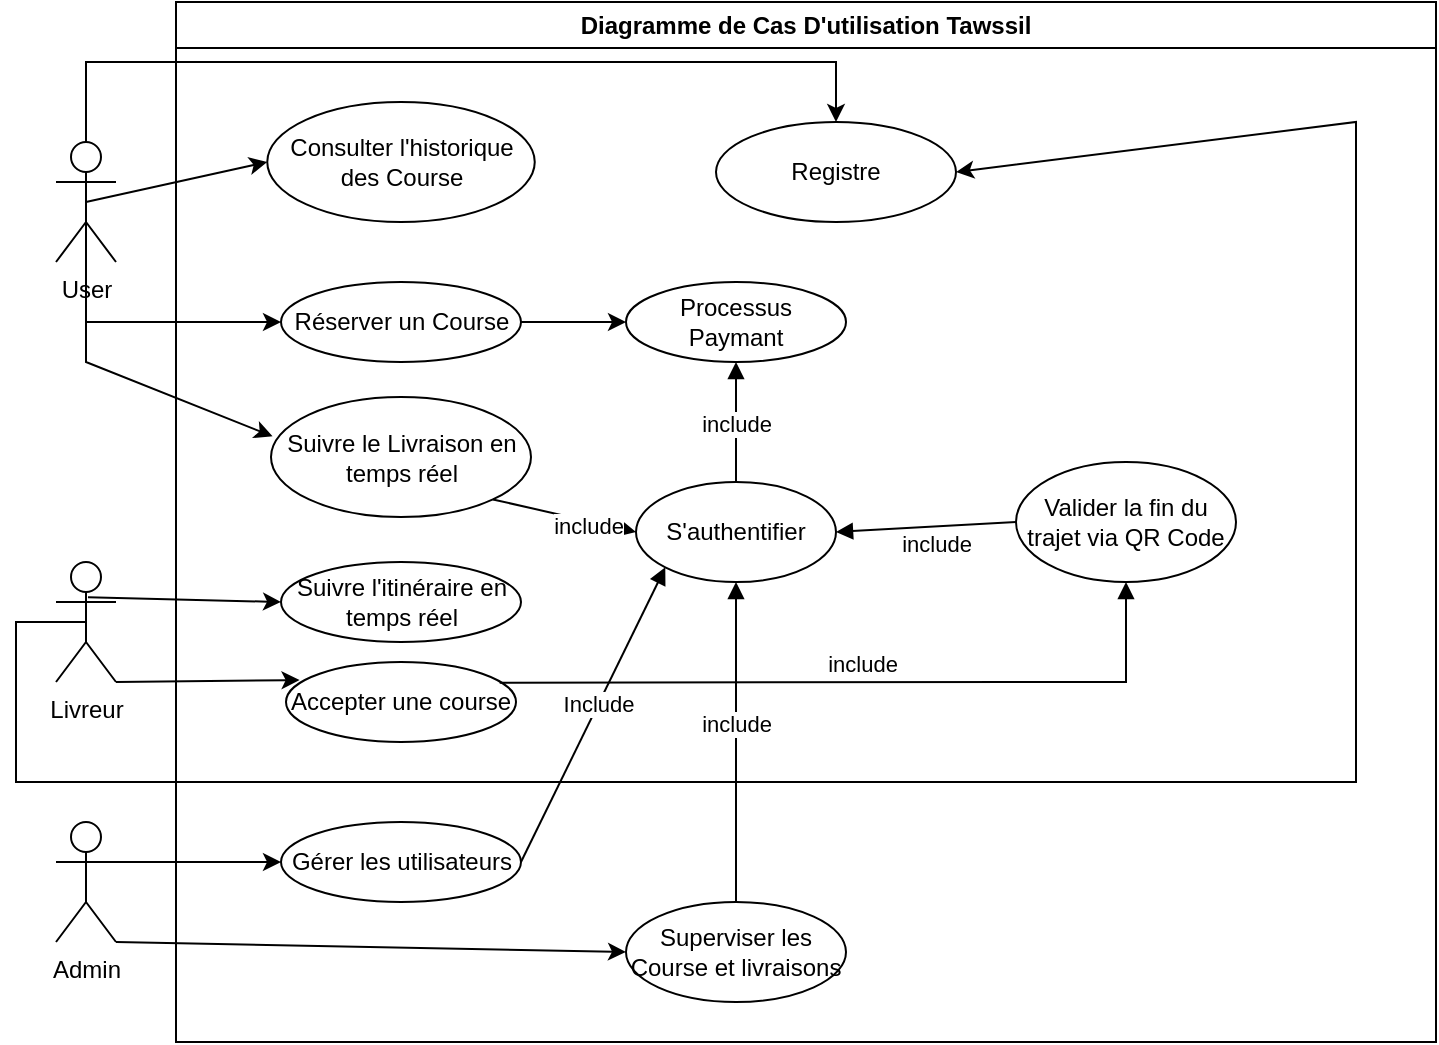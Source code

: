 <mxfile version="26.0.16">
  <diagram name="Page-1" id="sSQU26P-Heey7KVVtZPq">
    <mxGraphModel dx="794" dy="511" grid="1" gridSize="10" guides="1" tooltips="1" connect="1" arrows="1" fold="1" page="1" pageScale="1" pageWidth="827" pageHeight="1169" math="0" shadow="0">
      <root>
        <mxCell id="0" />
        <mxCell id="1" parent="0" />
        <mxCell id="th7IaA2jTdw9Y4NXe-Cr-1" value="Diagramme de Cas D&#39;utilisation&amp;nbsp;Tawssil " style="swimlane;whiteSpace=wrap;html=1;" parent="1" vertex="1">
          <mxGeometry x="90" y="20" width="630" height="520" as="geometry" />
        </mxCell>
        <mxCell id="th7IaA2jTdw9Y4NXe-Cr-8" value="&lt;div&gt;&lt;p data-pm-slice=&quot;1 1 [&amp;quot;ordered_list&amp;quot;,{&amp;quot;spread&amp;quot;:true,&amp;quot;startingNumber&amp;quot;:1,&amp;quot;start&amp;quot;:73,&amp;quot;end&amp;quot;:869},&amp;quot;regular_list_item&amp;quot;,{&amp;quot;start&amp;quot;:294,&amp;quot;end&amp;quot;:514},&amp;quot;list&amp;quot;,{&amp;quot;spread&amp;quot;:false,&amp;quot;start&amp;quot;:324,&amp;quot;end&amp;quot;:514},&amp;quot;regular_list_item&amp;quot;,{&amp;quot;start&amp;quot;:397,&amp;quot;end&amp;quot;:432}]&quot;&gt;Suivre l&#39;itinéraire en temps réel&lt;/p&gt;&lt;/div&gt;" style="ellipse;whiteSpace=wrap;html=1;" parent="th7IaA2jTdw9Y4NXe-Cr-1" vertex="1">
          <mxGeometry x="52.5" y="280" width="120" height="40" as="geometry" />
        </mxCell>
        <mxCell id="th7IaA2jTdw9Y4NXe-Cr-10" value="Registre" style="ellipse;whiteSpace=wrap;html=1;" parent="th7IaA2jTdw9Y4NXe-Cr-1" vertex="1">
          <mxGeometry x="270" y="60" width="120" height="50" as="geometry" />
        </mxCell>
        <mxCell id="th7IaA2jTdw9Y4NXe-Cr-12" value="Processus&lt;div&gt;Paymant&lt;/div&gt;" style="ellipse;whiteSpace=wrap;html=1;" parent="th7IaA2jTdw9Y4NXe-Cr-1" vertex="1">
          <mxGeometry x="225" y="140" width="110" height="40" as="geometry" />
        </mxCell>
        <mxCell id="th7IaA2jTdw9Y4NXe-Cr-14" value="&lt;p data-pm-slice=&quot;1 1 [&amp;quot;ordered_list&amp;quot;,{&amp;quot;spread&amp;quot;:true,&amp;quot;startingNumber&amp;quot;:1,&amp;quot;start&amp;quot;:73,&amp;quot;end&amp;quot;:869},&amp;quot;regular_list_item&amp;quot;,{&amp;quot;start&amp;quot;:664,&amp;quot;end&amp;quot;:869},&amp;quot;list&amp;quot;,{&amp;quot;spread&amp;quot;:false,&amp;quot;start&amp;quot;:691,&amp;quot;end&amp;quot;:869},&amp;quot;regular_list_item&amp;quot;,{&amp;quot;start&amp;quot;:691,&amp;quot;end&amp;quot;:739}]&quot;&gt;Gérer les utilisateurs&lt;/p&gt;" style="ellipse;whiteSpace=wrap;html=1;" parent="th7IaA2jTdw9Y4NXe-Cr-1" vertex="1">
          <mxGeometry x="52.5" y="410" width="120" height="40" as="geometry" />
        </mxCell>
        <mxCell id="th7IaA2jTdw9Y4NXe-Cr-17" value="&lt;p data-pm-slice=&quot;1 1 [&amp;quot;ordered_list&amp;quot;,{&amp;quot;spread&amp;quot;:true,&amp;quot;startingNumber&amp;quot;:1,&amp;quot;start&amp;quot;:73,&amp;quot;end&amp;quot;:869},&amp;quot;regular_list_item&amp;quot;,{&amp;quot;start&amp;quot;:73,&amp;quot;end&amp;quot;:292},&amp;quot;list&amp;quot;,{&amp;quot;spread&amp;quot;:false,&amp;quot;start&amp;quot;:92,&amp;quot;end&amp;quot;:292},&amp;quot;regular_list_item&amp;quot;,{&amp;quot;start&amp;quot;:92,&amp;quot;end&amp;quot;:112}]&quot;&gt;Réserver un Course&lt;/p&gt;" style="ellipse;whiteSpace=wrap;html=1;" parent="th7IaA2jTdw9Y4NXe-Cr-1" vertex="1">
          <mxGeometry x="52.5" y="140" width="120" height="40" as="geometry" />
        </mxCell>
        <mxCell id="th7IaA2jTdw9Y4NXe-Cr-28" value="S&#39;authentifier" style="ellipse;whiteSpace=wrap;html=1;" parent="th7IaA2jTdw9Y4NXe-Cr-1" vertex="1">
          <mxGeometry x="230" y="240" width="100" height="50" as="geometry" />
        </mxCell>
        <mxCell id="qY37AVXfgucppgOuBqr6-1" value="&lt;p data-pm-slice=&quot;1 1 [&amp;quot;ordered_list&amp;quot;,{&amp;quot;spread&amp;quot;:true,&amp;quot;startingNumber&amp;quot;:1,&amp;quot;start&amp;quot;:73,&amp;quot;end&amp;quot;:869},&amp;quot;regular_list_item&amp;quot;,{&amp;quot;start&amp;quot;:73,&amp;quot;end&amp;quot;:292},&amp;quot;list&amp;quot;,{&amp;quot;spread&amp;quot;:false,&amp;quot;start&amp;quot;:92,&amp;quot;end&amp;quot;:292},&amp;quot;regular_list_item&amp;quot;,{&amp;quot;start&amp;quot;:116,&amp;quot;end&amp;quot;:148}]&quot;&gt;Suivre le Livraison en temps réel&lt;/p&gt;" style="ellipse;whiteSpace=wrap;html=1;" parent="th7IaA2jTdw9Y4NXe-Cr-1" vertex="1">
          <mxGeometry x="47.5" y="197.5" width="130" height="60" as="geometry" />
        </mxCell>
        <mxCell id="qY37AVXfgucppgOuBqr6-3" value="" style="endArrow=classic;html=1;rounded=0;exitX=1;exitY=0.5;exitDx=0;exitDy=0;" parent="th7IaA2jTdw9Y4NXe-Cr-1" source="th7IaA2jTdw9Y4NXe-Cr-17" target="th7IaA2jTdw9Y4NXe-Cr-12" edge="1">
          <mxGeometry width="50" height="50" relative="1" as="geometry">
            <mxPoint x="300" y="230" as="sourcePoint" />
            <mxPoint x="350" y="180" as="targetPoint" />
          </mxGeometry>
        </mxCell>
        <mxCell id="qY37AVXfgucppgOuBqr6-10" value="&lt;p data-pm-slice=&quot;1 1 [&amp;quot;ordered_list&amp;quot;,{&amp;quot;spread&amp;quot;:true,&amp;quot;startingNumber&amp;quot;:1,&amp;quot;start&amp;quot;:73,&amp;quot;end&amp;quot;:869},&amp;quot;regular_list_item&amp;quot;,{&amp;quot;start&amp;quot;:73,&amp;quot;end&amp;quot;:292},&amp;quot;list&amp;quot;,{&amp;quot;spread&amp;quot;:false,&amp;quot;start&amp;quot;:92,&amp;quot;end&amp;quot;:292},&amp;quot;regular_list_item&amp;quot;,{&amp;quot;start&amp;quot;:186,&amp;quot;end&amp;quot;:224}]&quot;&gt;Valider la fin du trajet via QR Code&lt;/p&gt;" style="ellipse;whiteSpace=wrap;html=1;" parent="th7IaA2jTdw9Y4NXe-Cr-1" vertex="1">
          <mxGeometry x="420" y="230" width="110" height="60" as="geometry" />
        </mxCell>
        <mxCell id="qY37AVXfgucppgOuBqr6-17" value="&lt;p data-pm-slice=&quot;1 1 [&amp;quot;ordered_list&amp;quot;,{&amp;quot;spread&amp;quot;:true,&amp;quot;startingNumber&amp;quot;:1,&amp;quot;start&amp;quot;:73,&amp;quot;end&amp;quot;:869},&amp;quot;regular_list_item&amp;quot;,{&amp;quot;start&amp;quot;:73,&amp;quot;end&amp;quot;:292},&amp;quot;list&amp;quot;,{&amp;quot;spread&amp;quot;:false,&amp;quot;start&amp;quot;:92,&amp;quot;end&amp;quot;:292},&amp;quot;regular_list_item&amp;quot;,{&amp;quot;start&amp;quot;:228,&amp;quot;end&amp;quot;:264}]&quot;&gt;Consulter l&#39;historique des Course&lt;/p&gt;" style="ellipse;whiteSpace=wrap;html=1;" parent="th7IaA2jTdw9Y4NXe-Cr-1" vertex="1">
          <mxGeometry x="45.63" y="50" width="133.75" height="60" as="geometry" />
        </mxCell>
        <mxCell id="qY37AVXfgucppgOuBqr6-23" value="&lt;p data-pm-slice=&quot;1 1 [&amp;quot;ordered_list&amp;quot;,{&amp;quot;spread&amp;quot;:true,&amp;quot;startingNumber&amp;quot;:1,&amp;quot;start&amp;quot;:73,&amp;quot;end&amp;quot;:869},&amp;quot;regular_list_item&amp;quot;,{&amp;quot;start&amp;quot;:294,&amp;quot;end&amp;quot;:514},&amp;quot;list&amp;quot;,{&amp;quot;spread&amp;quot;:false,&amp;quot;start&amp;quot;:324,&amp;quot;end&amp;quot;:514},&amp;quot;regular_list_item&amp;quot;,{&amp;quot;start&amp;quot;:324,&amp;quot;end&amp;quot;:345}]&quot;&gt;Accepter une course&lt;/p&gt;" style="ellipse;whiteSpace=wrap;html=1;" parent="th7IaA2jTdw9Y4NXe-Cr-1" vertex="1">
          <mxGeometry x="55" y="330" width="115" height="40" as="geometry" />
        </mxCell>
        <mxCell id="qY37AVXfgucppgOuBqr6-22" value="include" style="html=1;verticalAlign=bottom;endArrow=block;curved=0;rounded=0;exitX=0.929;exitY=0.258;exitDx=0;exitDy=0;entryX=0.5;entryY=1;entryDx=0;entryDy=0;exitPerimeter=0;" parent="th7IaA2jTdw9Y4NXe-Cr-1" source="qY37AVXfgucppgOuBqr6-23" target="qY37AVXfgucppgOuBqr6-10" edge="1">
          <mxGeometry width="80" relative="1" as="geometry">
            <mxPoint x="250" y="260" as="sourcePoint" />
            <mxPoint x="330" y="260" as="targetPoint" />
            <Array as="points">
              <mxPoint x="475" y="340" />
            </Array>
          </mxGeometry>
        </mxCell>
        <mxCell id="qY37AVXfgucppgOuBqr6-30" value="include" style="html=1;verticalAlign=bottom;endArrow=block;curved=0;rounded=0;exitX=0;exitY=0.5;exitDx=0;exitDy=0;entryX=1;entryY=0.5;entryDx=0;entryDy=0;" parent="th7IaA2jTdw9Y4NXe-Cr-1" source="qY37AVXfgucppgOuBqr6-10" target="th7IaA2jTdw9Y4NXe-Cr-28" edge="1">
          <mxGeometry x="-0.089" y="18" width="80" relative="1" as="geometry">
            <mxPoint x="270" y="260" as="sourcePoint" />
            <mxPoint x="330" y="320" as="targetPoint" />
            <mxPoint as="offset" />
          </mxGeometry>
        </mxCell>
        <mxCell id="qY37AVXfgucppgOuBqr6-31" value="&lt;p data-pm-slice=&quot;1 1 [&amp;quot;ordered_list&amp;quot;,{&amp;quot;spread&amp;quot;:true,&amp;quot;startingNumber&amp;quot;:1,&amp;quot;start&amp;quot;:73,&amp;quot;end&amp;quot;:869},&amp;quot;regular_list_item&amp;quot;,{&amp;quot;start&amp;quot;:664,&amp;quot;end&amp;quot;:869},&amp;quot;list&amp;quot;,{&amp;quot;spread&amp;quot;:false,&amp;quot;start&amp;quot;:691,&amp;quot;end&amp;quot;:869},&amp;quot;regular_list_item&amp;quot;,{&amp;quot;start&amp;quot;:789,&amp;quot;end&amp;quot;:827}]&quot;&gt;Superviser les Course et livraisons&lt;/p&gt;" style="ellipse;whiteSpace=wrap;html=1;" parent="th7IaA2jTdw9Y4NXe-Cr-1" vertex="1">
          <mxGeometry x="225" y="450" width="110" height="50" as="geometry" />
        </mxCell>
        <mxCell id="qY37AVXfgucppgOuBqr6-33" value="include" style="html=1;verticalAlign=bottom;endArrow=block;curved=0;rounded=0;exitX=0.5;exitY=0;exitDx=0;exitDy=0;entryX=0.5;entryY=1;entryDx=0;entryDy=0;" parent="th7IaA2jTdw9Y4NXe-Cr-1" source="qY37AVXfgucppgOuBqr6-31" target="th7IaA2jTdw9Y4NXe-Cr-28" edge="1">
          <mxGeometry width="80" relative="1" as="geometry">
            <mxPoint x="310" y="350" as="sourcePoint" />
            <mxPoint x="390" y="350" as="targetPoint" />
          </mxGeometry>
        </mxCell>
        <mxCell id="qY37AVXfgucppgOuBqr6-28" value="Include" style="html=1;verticalAlign=bottom;endArrow=block;curved=0;rounded=0;exitX=1;exitY=0.5;exitDx=0;exitDy=0;entryX=0;entryY=1;entryDx=0;entryDy=0;" parent="th7IaA2jTdw9Y4NXe-Cr-1" source="th7IaA2jTdw9Y4NXe-Cr-14" target="th7IaA2jTdw9Y4NXe-Cr-28" edge="1">
          <mxGeometry x="-0.032" y="-4" width="80" relative="1" as="geometry">
            <mxPoint x="200" y="330" as="sourcePoint" />
            <mxPoint x="280" y="330" as="targetPoint" />
            <mxPoint as="offset" />
          </mxGeometry>
        </mxCell>
        <mxCell id="tvEps3ooRcnbISfFIifA-1" value="include" style="html=1;verticalAlign=bottom;endArrow=block;curved=0;rounded=0;exitX=1;exitY=1;exitDx=0;exitDy=0;entryX=0;entryY=0.5;entryDx=0;entryDy=0;" edge="1" parent="th7IaA2jTdw9Y4NXe-Cr-1" source="qY37AVXfgucppgOuBqr6-1" target="th7IaA2jTdw9Y4NXe-Cr-28">
          <mxGeometry x="0.392" y="-11" width="80" relative="1" as="geometry">
            <mxPoint x="253" y="255" as="sourcePoint" />
            <mxPoint x="255" y="292" as="targetPoint" />
            <mxPoint as="offset" />
            <Array as="points" />
          </mxGeometry>
        </mxCell>
        <mxCell id="tvEps3ooRcnbISfFIifA-2" value="include" style="html=1;verticalAlign=bottom;endArrow=block;curved=0;rounded=0;exitX=0.5;exitY=0;exitDx=0;exitDy=0;entryX=0.5;entryY=1;entryDx=0;entryDy=0;" edge="1" parent="th7IaA2jTdw9Y4NXe-Cr-1" source="th7IaA2jTdw9Y4NXe-Cr-28" target="th7IaA2jTdw9Y4NXe-Cr-12">
          <mxGeometry x="-0.333" width="80" relative="1" as="geometry">
            <mxPoint x="440" y="197.5" as="sourcePoint" />
            <mxPoint x="350" y="202.5" as="targetPoint" />
            <mxPoint as="offset" />
          </mxGeometry>
        </mxCell>
        <mxCell id="th7IaA2jTdw9Y4NXe-Cr-18" style="edgeStyle=orthogonalEdgeStyle;rounded=0;orthogonalLoop=1;jettySize=auto;html=1;exitX=0.5;exitY=0.5;exitDx=0;exitDy=0;exitPerimeter=0;entryX=0.5;entryY=0;entryDx=0;entryDy=0;" parent="th7IaA2jTdw9Y4NXe-Cr-1" source="th7IaA2jTdw9Y4NXe-Cr-6" target="th7IaA2jTdw9Y4NXe-Cr-10" edge="1">
          <mxGeometry relative="1" as="geometry">
            <Array as="points">
              <mxPoint x="-45" y="30" />
              <mxPoint x="330" y="30" />
            </Array>
          </mxGeometry>
        </mxCell>
        <mxCell id="th7IaA2jTdw9Y4NXe-Cr-2" value="Livreur" style="shape=umlActor;verticalLabelPosition=bottom;verticalAlign=top;html=1;outlineConnect=0;" parent="1" vertex="1">
          <mxGeometry x="30" y="300" width="30" height="60" as="geometry" />
        </mxCell>
        <mxCell id="th7IaA2jTdw9Y4NXe-Cr-20" style="edgeStyle=orthogonalEdgeStyle;rounded=0;orthogonalLoop=1;jettySize=auto;html=1;exitX=0.5;exitY=0.5;exitDx=0;exitDy=0;exitPerimeter=0;entryX=0;entryY=0.5;entryDx=0;entryDy=0;" parent="1" source="th7IaA2jTdw9Y4NXe-Cr-6" target="th7IaA2jTdw9Y4NXe-Cr-17" edge="1">
          <mxGeometry relative="1" as="geometry">
            <Array as="points">
              <mxPoint x="45" y="180" />
            </Array>
          </mxGeometry>
        </mxCell>
        <mxCell id="th7IaA2jTdw9Y4NXe-Cr-6" value="User" style="shape=umlActor;verticalLabelPosition=bottom;verticalAlign=top;html=1;outlineConnect=0;" parent="1" vertex="1">
          <mxGeometry x="30" y="90" width="30" height="60" as="geometry" />
        </mxCell>
        <mxCell id="th7IaA2jTdw9Y4NXe-Cr-26" style="edgeStyle=orthogonalEdgeStyle;rounded=0;orthogonalLoop=1;jettySize=auto;html=1;exitX=0.5;exitY=0.5;exitDx=0;exitDy=0;exitPerimeter=0;" parent="1" source="th7IaA2jTdw9Y4NXe-Cr-7" target="th7IaA2jTdw9Y4NXe-Cr-14" edge="1">
          <mxGeometry relative="1" as="geometry">
            <Array as="points">
              <mxPoint x="45" y="450" />
            </Array>
          </mxGeometry>
        </mxCell>
        <mxCell id="th7IaA2jTdw9Y4NXe-Cr-7" value="Admin" style="shape=umlActor;verticalLabelPosition=bottom;verticalAlign=top;html=1;outlineConnect=0;" parent="1" vertex="1">
          <mxGeometry x="30" y="430" width="30" height="60" as="geometry" />
        </mxCell>
        <mxCell id="qY37AVXfgucppgOuBqr6-2" value="" style="endArrow=classic;html=1;rounded=0;entryX=0.006;entryY=0.328;entryDx=0;entryDy=0;exitX=0.5;exitY=0.5;exitDx=0;exitDy=0;exitPerimeter=0;entryPerimeter=0;" parent="1" source="th7IaA2jTdw9Y4NXe-Cr-6" target="qY37AVXfgucppgOuBqr6-1" edge="1">
          <mxGeometry width="50" height="50" relative="1" as="geometry">
            <mxPoint x="380" y="240" as="sourcePoint" />
            <mxPoint x="430" y="190" as="targetPoint" />
            <Array as="points">
              <mxPoint x="45" y="200" />
            </Array>
          </mxGeometry>
        </mxCell>
        <mxCell id="qY37AVXfgucppgOuBqr6-18" value="" style="endArrow=classic;html=1;rounded=0;entryX=0;entryY=0.5;entryDx=0;entryDy=0;exitX=0.5;exitY=0.5;exitDx=0;exitDy=0;exitPerimeter=0;" parent="1" source="th7IaA2jTdw9Y4NXe-Cr-6" target="qY37AVXfgucppgOuBqr6-17" edge="1">
          <mxGeometry width="50" height="50" relative="1" as="geometry">
            <mxPoint x="350" y="290" as="sourcePoint" />
            <mxPoint x="400" y="240" as="targetPoint" />
          </mxGeometry>
        </mxCell>
        <mxCell id="qY37AVXfgucppgOuBqr6-21" value="" style="endArrow=classic;html=1;rounded=0;exitX=0.533;exitY=0.294;exitDx=0;exitDy=0;exitPerimeter=0;entryX=0;entryY=0.5;entryDx=0;entryDy=0;" parent="1" source="th7IaA2jTdw9Y4NXe-Cr-2" target="th7IaA2jTdw9Y4NXe-Cr-8" edge="1">
          <mxGeometry width="50" height="50" relative="1" as="geometry">
            <mxPoint x="360" y="310" as="sourcePoint" />
            <mxPoint x="410" y="260" as="targetPoint" />
          </mxGeometry>
        </mxCell>
        <mxCell id="qY37AVXfgucppgOuBqr6-24" value="" style="endArrow=classic;html=1;rounded=0;exitX=1;exitY=1;exitDx=0;exitDy=0;exitPerimeter=0;entryX=0.059;entryY=0.225;entryDx=0;entryDy=0;entryPerimeter=0;" parent="1" source="th7IaA2jTdw9Y4NXe-Cr-2" target="qY37AVXfgucppgOuBqr6-23" edge="1">
          <mxGeometry width="50" height="50" relative="1" as="geometry">
            <mxPoint x="360" y="310" as="sourcePoint" />
            <mxPoint x="410" y="260" as="targetPoint" />
          </mxGeometry>
        </mxCell>
        <mxCell id="qY37AVXfgucppgOuBqr6-25" value="" style="endArrow=classic;html=1;rounded=0;exitX=0.5;exitY=0.5;exitDx=0;exitDy=0;exitPerimeter=0;entryX=1;entryY=0.5;entryDx=0;entryDy=0;" parent="1" source="th7IaA2jTdw9Y4NXe-Cr-2" edge="1" target="th7IaA2jTdw9Y4NXe-Cr-10">
          <mxGeometry width="50" height="50" relative="1" as="geometry">
            <mxPoint x="360" y="310" as="sourcePoint" />
            <mxPoint x="490" y="80" as="targetPoint" />
            <Array as="points">
              <mxPoint x="10" y="330" />
              <mxPoint x="10" y="410" />
              <mxPoint x="45" y="410" />
              <mxPoint x="680" y="410" />
              <mxPoint x="680" y="80" />
            </Array>
          </mxGeometry>
        </mxCell>
        <mxCell id="qY37AVXfgucppgOuBqr6-32" value="" style="endArrow=classic;html=1;rounded=0;exitX=1;exitY=1;exitDx=0;exitDy=0;exitPerimeter=0;entryX=0;entryY=0.5;entryDx=0;entryDy=0;" parent="1" source="th7IaA2jTdw9Y4NXe-Cr-7" target="qY37AVXfgucppgOuBqr6-31" edge="1">
          <mxGeometry width="50" height="50" relative="1" as="geometry">
            <mxPoint x="410" y="400" as="sourcePoint" />
            <mxPoint x="460" y="350" as="targetPoint" />
          </mxGeometry>
        </mxCell>
      </root>
    </mxGraphModel>
  </diagram>
</mxfile>

